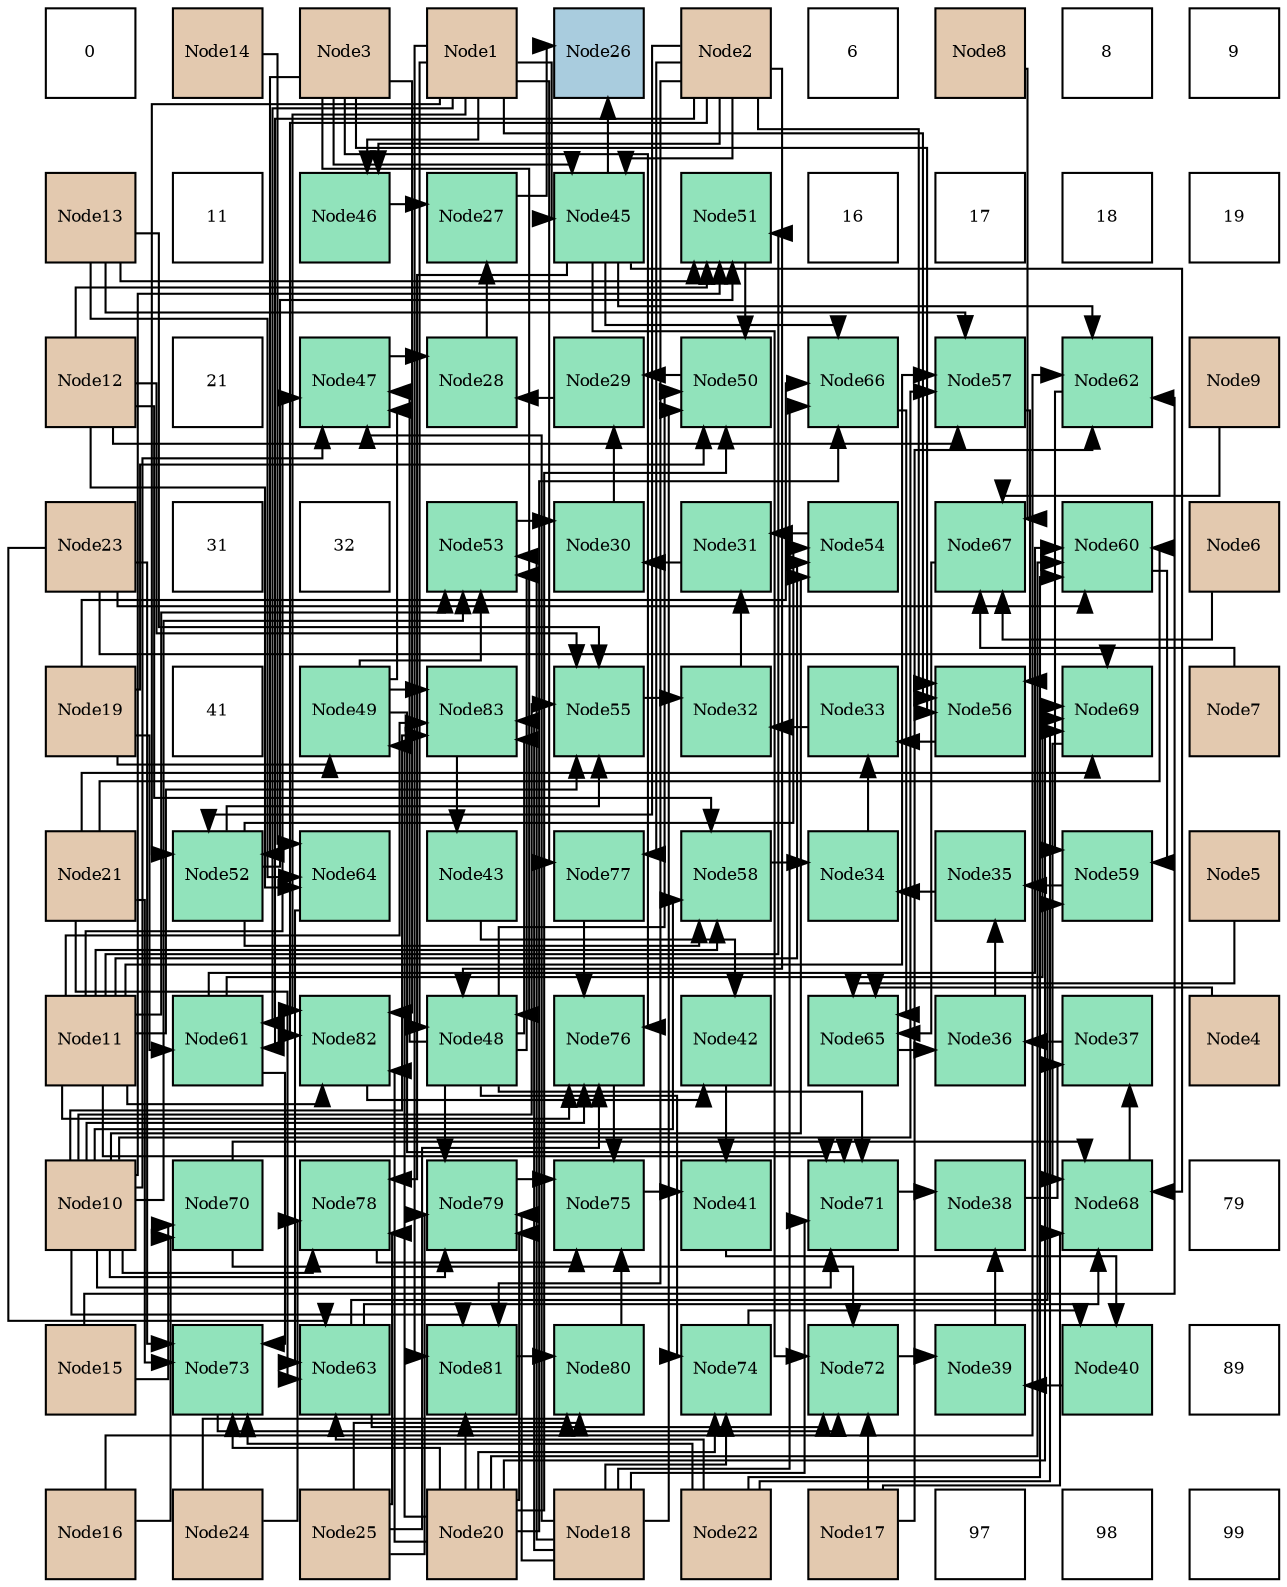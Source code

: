 digraph layout{
 rankdir=TB;
 splines=ortho;
 node [style=filled shape=square fixedsize=true width=0.6];
0[label="0", fontsize=8, fillcolor="#ffffff"];
1[label="Node14", fontsize=8, fillcolor="#e3c9af"];
2[label="Node3", fontsize=8, fillcolor="#e3c9af"];
3[label="Node1", fontsize=8, fillcolor="#e3c9af"];
4[label="Node26", fontsize=8, fillcolor="#a9ccde"];
5[label="Node2", fontsize=8, fillcolor="#e3c9af"];
6[label="6", fontsize=8, fillcolor="#ffffff"];
7[label="Node8", fontsize=8, fillcolor="#e3c9af"];
8[label="8", fontsize=8, fillcolor="#ffffff"];
9[label="9", fontsize=8, fillcolor="#ffffff"];
10[label="Node13", fontsize=8, fillcolor="#e3c9af"];
11[label="11", fontsize=8, fillcolor="#ffffff"];
12[label="Node46", fontsize=8, fillcolor="#91e3bb"];
13[label="Node27", fontsize=8, fillcolor="#91e3bb"];
14[label="Node45", fontsize=8, fillcolor="#91e3bb"];
15[label="Node51", fontsize=8, fillcolor="#91e3bb"];
16[label="16", fontsize=8, fillcolor="#ffffff"];
17[label="17", fontsize=8, fillcolor="#ffffff"];
18[label="18", fontsize=8, fillcolor="#ffffff"];
19[label="19", fontsize=8, fillcolor="#ffffff"];
20[label="Node12", fontsize=8, fillcolor="#e3c9af"];
21[label="21", fontsize=8, fillcolor="#ffffff"];
22[label="Node47", fontsize=8, fillcolor="#91e3bb"];
23[label="Node28", fontsize=8, fillcolor="#91e3bb"];
24[label="Node29", fontsize=8, fillcolor="#91e3bb"];
25[label="Node50", fontsize=8, fillcolor="#91e3bb"];
26[label="Node66", fontsize=8, fillcolor="#91e3bb"];
27[label="Node57", fontsize=8, fillcolor="#91e3bb"];
28[label="Node62", fontsize=8, fillcolor="#91e3bb"];
29[label="Node9", fontsize=8, fillcolor="#e3c9af"];
30[label="Node23", fontsize=8, fillcolor="#e3c9af"];
31[label="31", fontsize=8, fillcolor="#ffffff"];
32[label="32", fontsize=8, fillcolor="#ffffff"];
33[label="Node53", fontsize=8, fillcolor="#91e3bb"];
34[label="Node30", fontsize=8, fillcolor="#91e3bb"];
35[label="Node31", fontsize=8, fillcolor="#91e3bb"];
36[label="Node54", fontsize=8, fillcolor="#91e3bb"];
37[label="Node67", fontsize=8, fillcolor="#91e3bb"];
38[label="Node60", fontsize=8, fillcolor="#91e3bb"];
39[label="Node6", fontsize=8, fillcolor="#e3c9af"];
40[label="Node19", fontsize=8, fillcolor="#e3c9af"];
41[label="41", fontsize=8, fillcolor="#ffffff"];
42[label="Node49", fontsize=8, fillcolor="#91e3bb"];
43[label="Node83", fontsize=8, fillcolor="#91e3bb"];
44[label="Node55", fontsize=8, fillcolor="#91e3bb"];
45[label="Node32", fontsize=8, fillcolor="#91e3bb"];
46[label="Node33", fontsize=8, fillcolor="#91e3bb"];
47[label="Node56", fontsize=8, fillcolor="#91e3bb"];
48[label="Node69", fontsize=8, fillcolor="#91e3bb"];
49[label="Node7", fontsize=8, fillcolor="#e3c9af"];
50[label="Node21", fontsize=8, fillcolor="#e3c9af"];
51[label="Node52", fontsize=8, fillcolor="#91e3bb"];
52[label="Node64", fontsize=8, fillcolor="#91e3bb"];
53[label="Node43", fontsize=8, fillcolor="#91e3bb"];
54[label="Node77", fontsize=8, fillcolor="#91e3bb"];
55[label="Node58", fontsize=8, fillcolor="#91e3bb"];
56[label="Node34", fontsize=8, fillcolor="#91e3bb"];
57[label="Node35", fontsize=8, fillcolor="#91e3bb"];
58[label="Node59", fontsize=8, fillcolor="#91e3bb"];
59[label="Node5", fontsize=8, fillcolor="#e3c9af"];
60[label="Node11", fontsize=8, fillcolor="#e3c9af"];
61[label="Node61", fontsize=8, fillcolor="#91e3bb"];
62[label="Node82", fontsize=8, fillcolor="#91e3bb"];
63[label="Node48", fontsize=8, fillcolor="#91e3bb"];
64[label="Node76", fontsize=8, fillcolor="#91e3bb"];
65[label="Node42", fontsize=8, fillcolor="#91e3bb"];
66[label="Node65", fontsize=8, fillcolor="#91e3bb"];
67[label="Node36", fontsize=8, fillcolor="#91e3bb"];
68[label="Node37", fontsize=8, fillcolor="#91e3bb"];
69[label="Node4", fontsize=8, fillcolor="#e3c9af"];
70[label="Node10", fontsize=8, fillcolor="#e3c9af"];
71[label="Node70", fontsize=8, fillcolor="#91e3bb"];
72[label="Node78", fontsize=8, fillcolor="#91e3bb"];
73[label="Node79", fontsize=8, fillcolor="#91e3bb"];
74[label="Node75", fontsize=8, fillcolor="#91e3bb"];
75[label="Node41", fontsize=8, fillcolor="#91e3bb"];
76[label="Node71", fontsize=8, fillcolor="#91e3bb"];
77[label="Node38", fontsize=8, fillcolor="#91e3bb"];
78[label="Node68", fontsize=8, fillcolor="#91e3bb"];
79[label="79", fontsize=8, fillcolor="#ffffff"];
80[label="Node15", fontsize=8, fillcolor="#e3c9af"];
81[label="Node73", fontsize=8, fillcolor="#91e3bb"];
82[label="Node63", fontsize=8, fillcolor="#91e3bb"];
83[label="Node81", fontsize=8, fillcolor="#91e3bb"];
84[label="Node80", fontsize=8, fillcolor="#91e3bb"];
85[label="Node74", fontsize=8, fillcolor="#91e3bb"];
86[label="Node72", fontsize=8, fillcolor="#91e3bb"];
87[label="Node39", fontsize=8, fillcolor="#91e3bb"];
88[label="Node40", fontsize=8, fillcolor="#91e3bb"];
89[label="89", fontsize=8, fillcolor="#ffffff"];
90[label="Node16", fontsize=8, fillcolor="#e3c9af"];
91[label="Node24", fontsize=8, fillcolor="#e3c9af"];
92[label="Node25", fontsize=8, fillcolor="#e3c9af"];
93[label="Node20", fontsize=8, fillcolor="#e3c9af"];
94[label="Node18", fontsize=8, fillcolor="#e3c9af"];
95[label="Node22", fontsize=8, fillcolor="#e3c9af"];
96[label="Node17", fontsize=8, fillcolor="#e3c9af"];
97[label="97", fontsize=8, fillcolor="#ffffff"];
98[label="98", fontsize=8, fillcolor="#ffffff"];
99[label="99", fontsize=8, fillcolor="#ffffff"];
edge [constraint=false, style=vis];13 -> 4;
14 -> 4;
23 -> 13;
12 -> 13;
24 -> 23;
22 -> 23;
34 -> 24;
25 -> 24;
35 -> 34;
33 -> 34;
45 -> 35;
36 -> 35;
46 -> 45;
44 -> 45;
56 -> 46;
47 -> 46;
57 -> 56;
55 -> 56;
67 -> 57;
58 -> 57;
68 -> 67;
66 -> 67;
77 -> 68;
78 -> 68;
87 -> 77;
76 -> 77;
88 -> 87;
86 -> 87;
75 -> 88;
85 -> 88;
65 -> 75;
74 -> 75;
53 -> 65;
62 -> 65;
43 -> 53;
15 -> 25;
63 -> 25;
94 -> 25;
40 -> 25;
93 -> 25;
38 -> 58;
28 -> 58;
82 -> 58;
26 -> 66;
37 -> 66;
69 -> 66;
59 -> 66;
82 -> 78;
48 -> 78;
14 -> 78;
71 -> 78;
96 -> 78;
82 -> 86;
81 -> 86;
14 -> 86;
71 -> 86;
96 -> 86;
64 -> 74;
72 -> 74;
73 -> 74;
84 -> 74;
63 -> 22;
42 -> 22;
70 -> 22;
60 -> 22;
94 -> 22;
51 -> 15;
70 -> 15;
60 -> 15;
20 -> 15;
10 -> 15;
63 -> 33;
42 -> 33;
70 -> 33;
60 -> 33;
94 -> 33;
51 -> 36;
70 -> 36;
60 -> 36;
51 -> 44;
70 -> 44;
60 -> 44;
20 -> 44;
10 -> 44;
27 -> 47;
3 -> 47;
5 -> 47;
2 -> 47;
51 -> 55;
70 -> 55;
60 -> 55;
20 -> 55;
61 -> 38;
93 -> 38;
50 -> 38;
95 -> 38;
30 -> 38;
14 -> 28;
80 -> 28;
90 -> 28;
96 -> 28;
52 -> 82;
50 -> 82;
95 -> 82;
30 -> 82;
14 -> 26;
94 -> 26;
40 -> 26;
93 -> 26;
61 -> 48;
93 -> 48;
50 -> 48;
95 -> 48;
30 -> 48;
63 -> 76;
42 -> 76;
70 -> 76;
60 -> 76;
94 -> 76;
61 -> 81;
93 -> 81;
50 -> 81;
95 -> 81;
30 -> 81;
63 -> 85;
94 -> 85;
93 -> 85;
54 -> 64;
2 -> 64;
70 -> 64;
60 -> 64;
92 -> 64;
14 -> 72;
70 -> 72;
91 -> 72;
92 -> 72;
63 -> 73;
70 -> 73;
94 -> 73;
93 -> 73;
92 -> 73;
83 -> 84;
91 -> 84;
92 -> 84;
63 -> 43;
42 -> 43;
70 -> 43;
60 -> 43;
94 -> 43;
3 -> 14;
5 -> 14;
2 -> 14;
3 -> 12;
5 -> 12;
3 -> 63;
5 -> 63;
2 -> 63;
40 -> 42;
93 -> 42;
3 -> 51;
5 -> 51;
2 -> 51;
70 -> 27;
60 -> 27;
20 -> 27;
10 -> 27;
3 -> 61;
5 -> 61;
40 -> 61;
20 -> 52;
10 -> 52;
1 -> 52;
39 -> 37;
49 -> 37;
7 -> 37;
29 -> 37;
80 -> 71;
90 -> 71;
3 -> 54;
5 -> 54;
3 -> 83;
5 -> 83;
70 -> 83;
93 -> 83;
3 -> 62;
5 -> 62;
2 -> 62;
60 -> 62;
93 -> 62;
edge [constraint=true, style=invis];
0 -> 10 -> 20 -> 30 -> 40 -> 50 -> 60 -> 70 -> 80 -> 90;
1 -> 11 -> 21 -> 31 -> 41 -> 51 -> 61 -> 71 -> 81 -> 91;
2 -> 12 -> 22 -> 32 -> 42 -> 52 -> 62 -> 72 -> 82 -> 92;
3 -> 13 -> 23 -> 33 -> 43 -> 53 -> 63 -> 73 -> 83 -> 93;
4 -> 14 -> 24 -> 34 -> 44 -> 54 -> 64 -> 74 -> 84 -> 94;
5 -> 15 -> 25 -> 35 -> 45 -> 55 -> 65 -> 75 -> 85 -> 95;
6 -> 16 -> 26 -> 36 -> 46 -> 56 -> 66 -> 76 -> 86 -> 96;
7 -> 17 -> 27 -> 37 -> 47 -> 57 -> 67 -> 77 -> 87 -> 97;
8 -> 18 -> 28 -> 38 -> 48 -> 58 -> 68 -> 78 -> 88 -> 98;
9 -> 19 -> 29 -> 39 -> 49 -> 59 -> 69 -> 79 -> 89 -> 99;
rank = same {0 -> 1 -> 2 -> 3 -> 4 -> 5 -> 6 -> 7 -> 8 -> 9};
rank = same {10 -> 11 -> 12 -> 13 -> 14 -> 15 -> 16 -> 17 -> 18 -> 19};
rank = same {20 -> 21 -> 22 -> 23 -> 24 -> 25 -> 26 -> 27 -> 28 -> 29};
rank = same {30 -> 31 -> 32 -> 33 -> 34 -> 35 -> 36 -> 37 -> 38 -> 39};
rank = same {40 -> 41 -> 42 -> 43 -> 44 -> 45 -> 46 -> 47 -> 48 -> 49};
rank = same {50 -> 51 -> 52 -> 53 -> 54 -> 55 -> 56 -> 57 -> 58 -> 59};
rank = same {60 -> 61 -> 62 -> 63 -> 64 -> 65 -> 66 -> 67 -> 68 -> 69};
rank = same {70 -> 71 -> 72 -> 73 -> 74 -> 75 -> 76 -> 77 -> 78 -> 79};
rank = same {80 -> 81 -> 82 -> 83 -> 84 -> 85 -> 86 -> 87 -> 88 -> 89};
rank = same {90 -> 91 -> 92 -> 93 -> 94 -> 95 -> 96 -> 97 -> 98 -> 99};
}